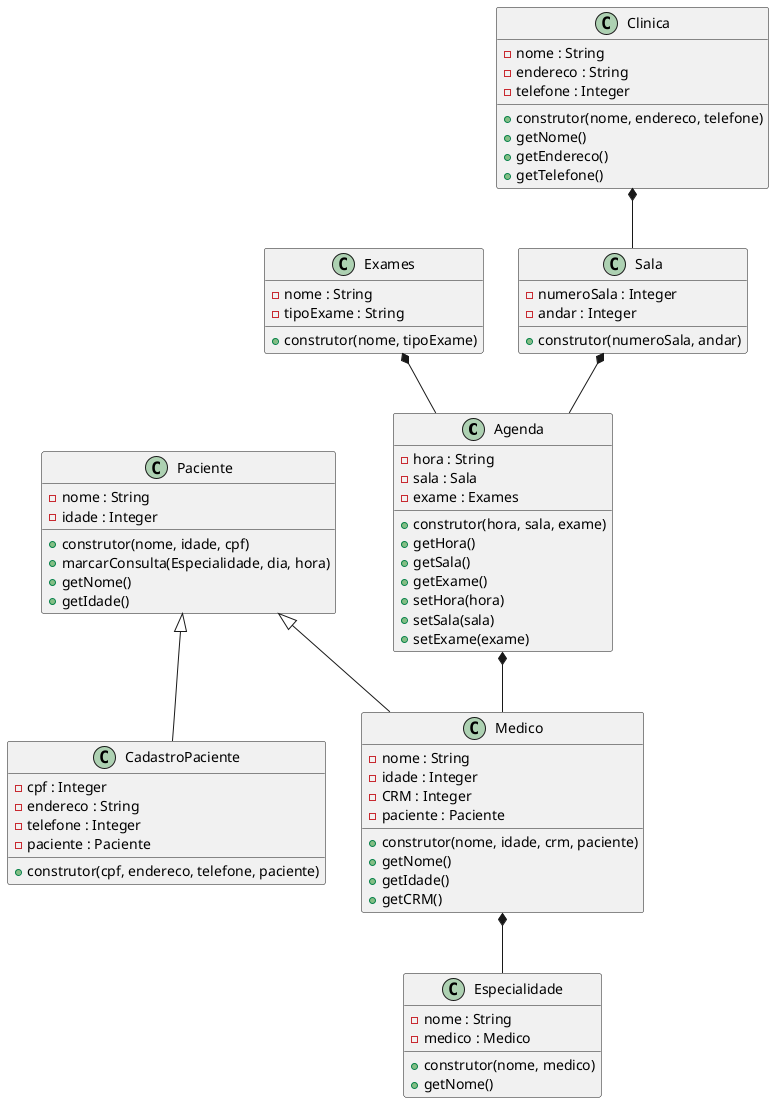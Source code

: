 @startuml Gerenciamento de Exames Medicos

    class Agenda{
        - hora : String
        - sala : Sala
        - exame : Exames
        + construtor(hora, sala, exame)
        + getHora()
        + getSala()
        + getExame()
        + setHora(hora)
        + setSala(sala)
        + setExame(exame)
    }

    class Paciente{
        - nome : String
        - idade : Integer
        + construtor(nome, idade, cpf)
        + marcarConsulta(Especialidade, dia, hora)
        + getNome()
        + getIdade()
    }

    class CadastroPaciente{
        - cpf : Integer
        - endereco : String
        - telefone : Integer
        - paciente : Paciente
        + construtor(cpf, endereco, telefone, paciente)
    }

    class Medico{
        - nome : String
        - idade : Integer
        - CRM : Integer
        - paciente : Paciente
        + construtor(nome, idade, crm, paciente)
        + getNome()
        + getIdade()
        + getCRM()
    }

    class Exames{
        - nome : String
        - tipoExame : String
        + construtor(nome, tipoExame)
    }

    class Especialidade{
        - nome : String
        - medico : Medico
        + construtor(nome, medico)
        + getNome()
    }

    class Clinica{
        - nome : String
        - endereco : String
        - telefone : Integer
        + construtor(nome, endereco, telefone)
        + getNome()
        + getEndereco()
        + getTelefone()
    }

    class Sala{
        - numeroSala : Integer
        - andar : Integer
        + construtor(numeroSala, andar)
    }

    Paciente <|-- CadastroPaciente
    Paciente <|-- Medico
    Medico *-- Especialidade
    Exames *-- Agenda
    Sala *-- Agenda
    Agenda *-- Medico
    Clinica *-- Sala

@enduml